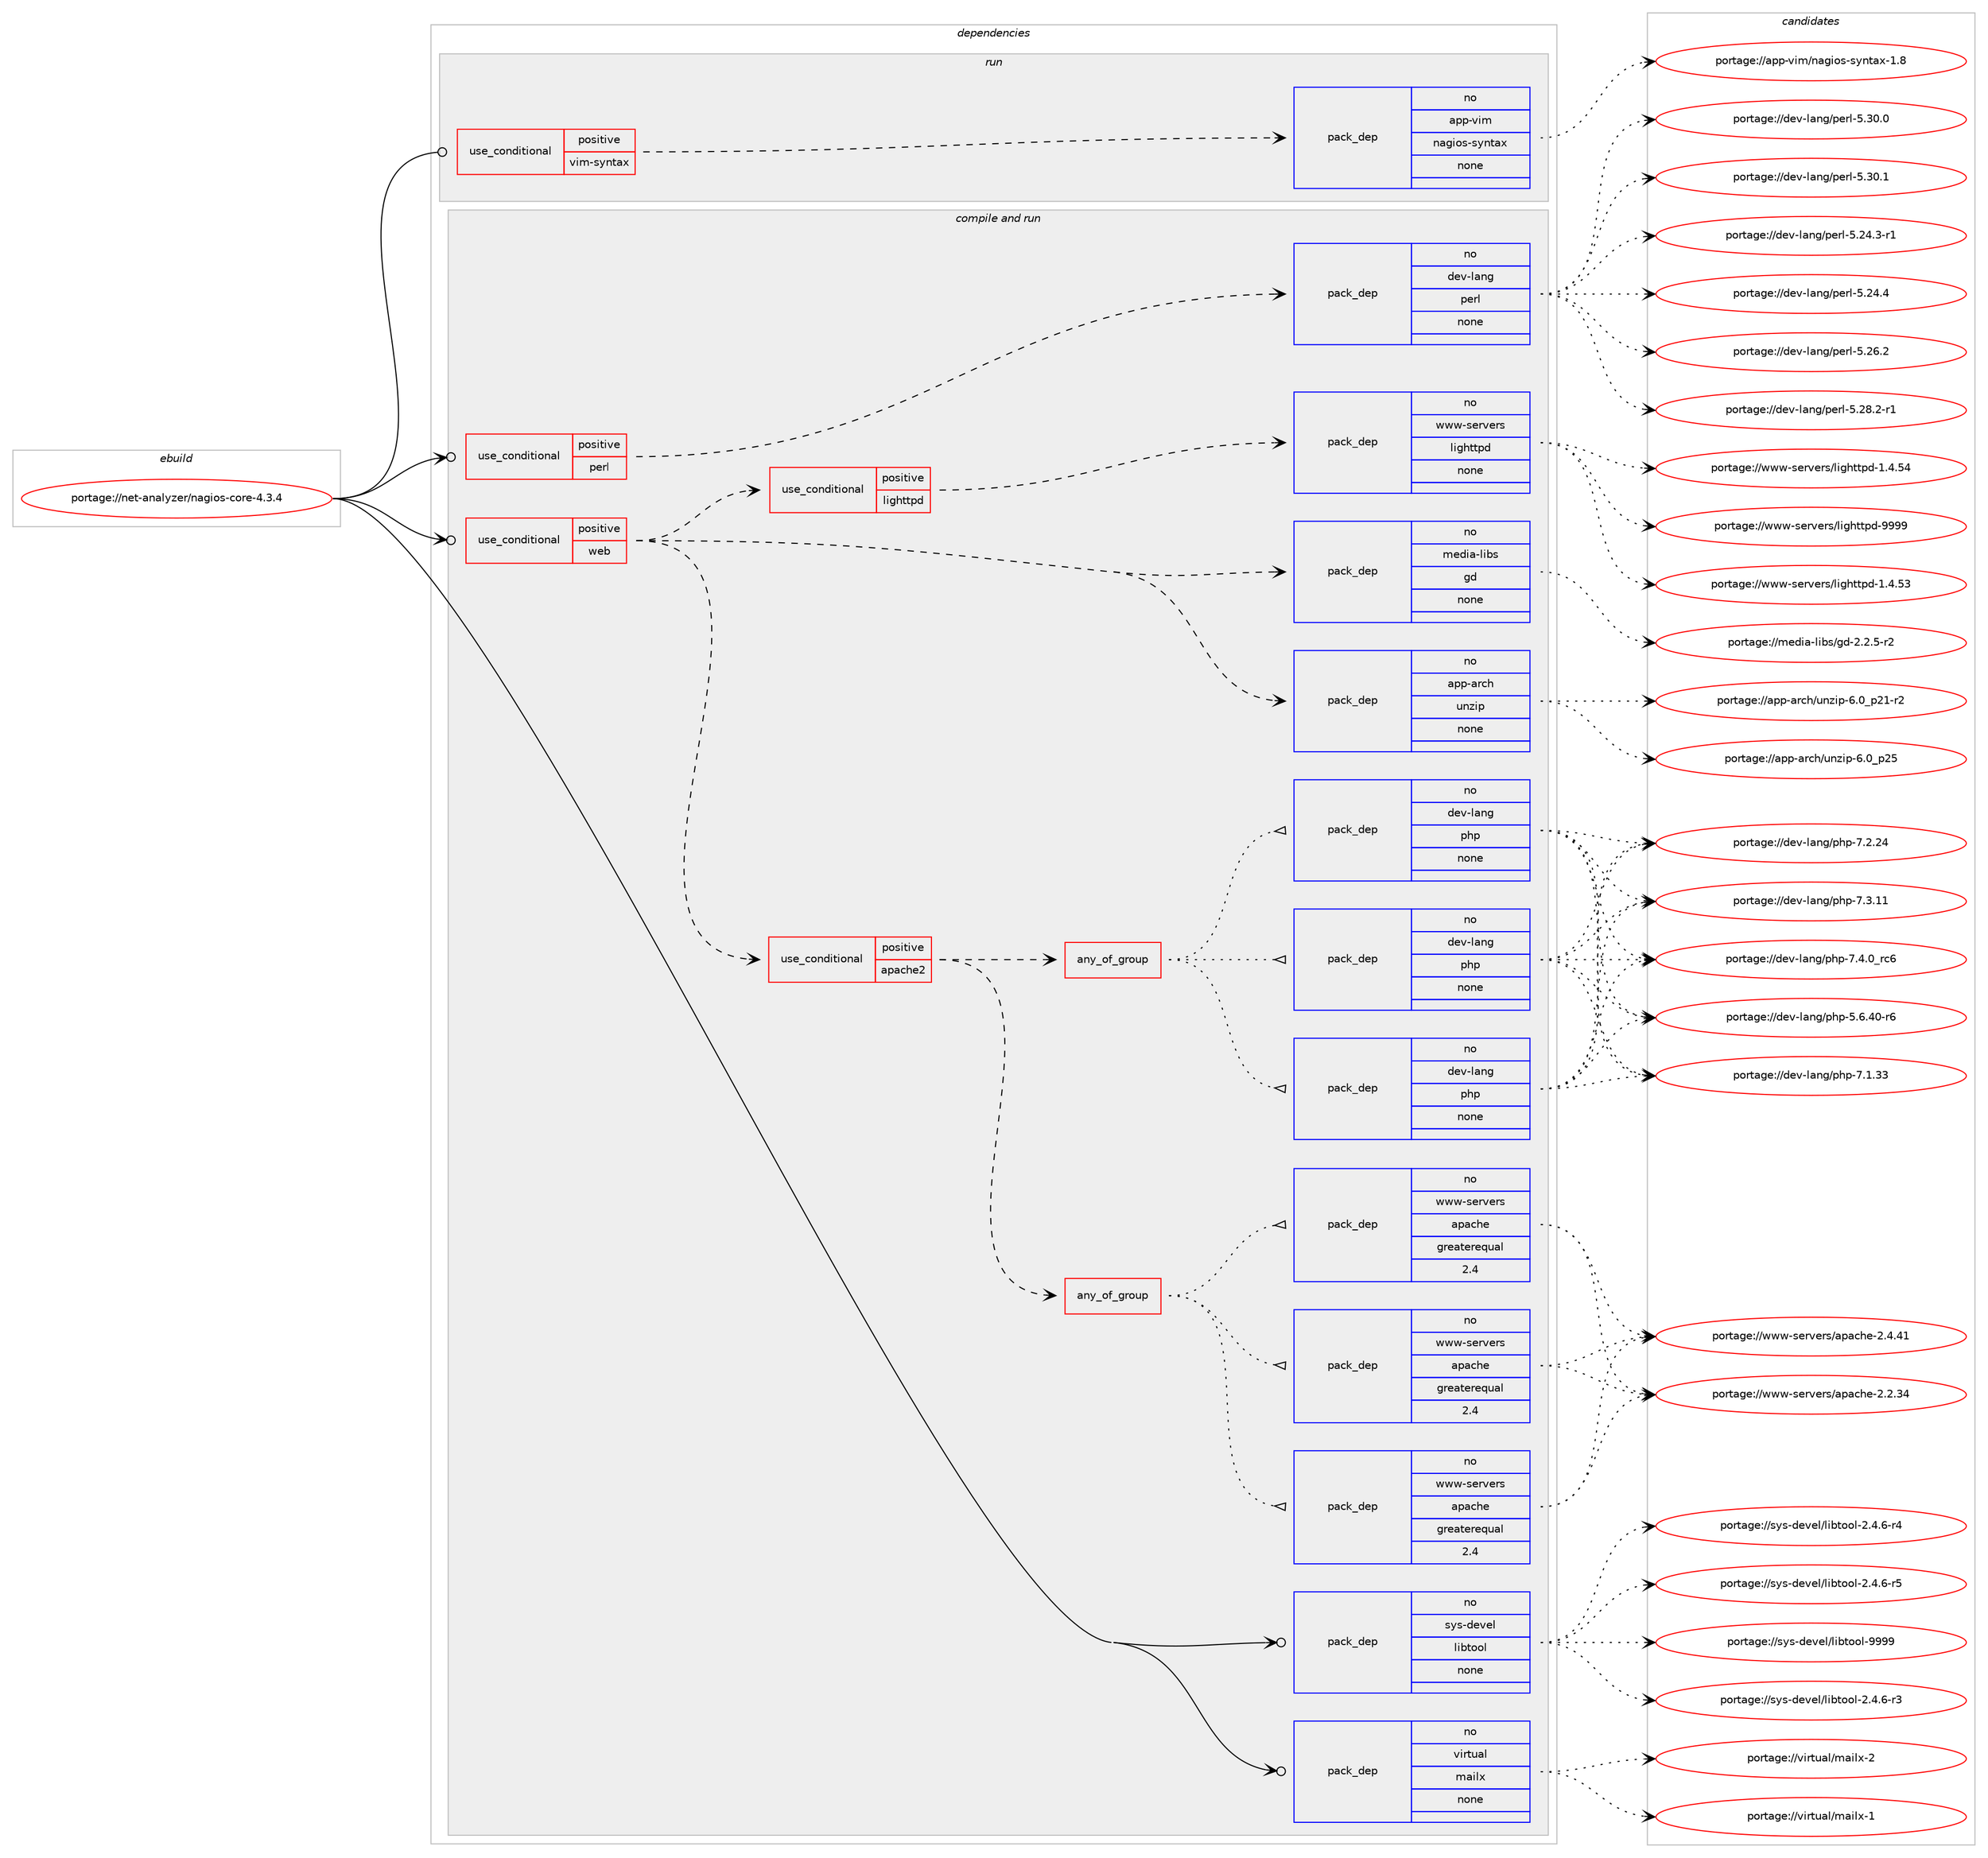 digraph prolog {

# *************
# Graph options
# *************

newrank=true;
concentrate=true;
compound=true;
graph [rankdir=LR,fontname=Helvetica,fontsize=10,ranksep=1.5];#, ranksep=2.5, nodesep=0.2];
edge  [arrowhead=vee];
node  [fontname=Helvetica,fontsize=10];

# **********
# The ebuild
# **********

subgraph cluster_leftcol {
color=gray;
rank=same;
label=<<i>ebuild</i>>;
id [label="portage://net-analyzer/nagios-core-4.3.4", color=red, width=4, href="../net-analyzer/nagios-core-4.3.4.svg"];
}

# ****************
# The dependencies
# ****************

subgraph cluster_midcol {
color=gray;
label=<<i>dependencies</i>>;
subgraph cluster_compile {
fillcolor="#eeeeee";
style=filled;
label=<<i>compile</i>>;
}
subgraph cluster_compileandrun {
fillcolor="#eeeeee";
style=filled;
label=<<i>compile and run</i>>;
subgraph cond86419 {
dependency346780 [label=<<TABLE BORDER="0" CELLBORDER="1" CELLSPACING="0" CELLPADDING="4"><TR><TD ROWSPAN="3" CELLPADDING="10">use_conditional</TD></TR><TR><TD>positive</TD></TR><TR><TD>perl</TD></TR></TABLE>>, shape=none, color=red];
subgraph pack254665 {
dependency346781 [label=<<TABLE BORDER="0" CELLBORDER="1" CELLSPACING="0" CELLPADDING="4" WIDTH="220"><TR><TD ROWSPAN="6" CELLPADDING="30">pack_dep</TD></TR><TR><TD WIDTH="110">no</TD></TR><TR><TD>dev-lang</TD></TR><TR><TD>perl</TD></TR><TR><TD>none</TD></TR><TR><TD></TD></TR></TABLE>>, shape=none, color=blue];
}
dependency346780:e -> dependency346781:w [weight=20,style="dashed",arrowhead="vee"];
}
id:e -> dependency346780:w [weight=20,style="solid",arrowhead="odotvee"];
subgraph cond86420 {
dependency346782 [label=<<TABLE BORDER="0" CELLBORDER="1" CELLSPACING="0" CELLPADDING="4"><TR><TD ROWSPAN="3" CELLPADDING="10">use_conditional</TD></TR><TR><TD>positive</TD></TR><TR><TD>web</TD></TR></TABLE>>, shape=none, color=red];
subgraph pack254666 {
dependency346783 [label=<<TABLE BORDER="0" CELLBORDER="1" CELLSPACING="0" CELLPADDING="4" WIDTH="220"><TR><TD ROWSPAN="6" CELLPADDING="30">pack_dep</TD></TR><TR><TD WIDTH="110">no</TD></TR><TR><TD>app-arch</TD></TR><TR><TD>unzip</TD></TR><TR><TD>none</TD></TR><TR><TD></TD></TR></TABLE>>, shape=none, color=blue];
}
dependency346782:e -> dependency346783:w [weight=20,style="dashed",arrowhead="vee"];
subgraph pack254667 {
dependency346784 [label=<<TABLE BORDER="0" CELLBORDER="1" CELLSPACING="0" CELLPADDING="4" WIDTH="220"><TR><TD ROWSPAN="6" CELLPADDING="30">pack_dep</TD></TR><TR><TD WIDTH="110">no</TD></TR><TR><TD>media-libs</TD></TR><TR><TD>gd</TD></TR><TR><TD>none</TD></TR><TR><TD></TD></TR></TABLE>>, shape=none, color=blue];
}
dependency346782:e -> dependency346784:w [weight=20,style="dashed",arrowhead="vee"];
subgraph cond86421 {
dependency346785 [label=<<TABLE BORDER="0" CELLBORDER="1" CELLSPACING="0" CELLPADDING="4"><TR><TD ROWSPAN="3" CELLPADDING="10">use_conditional</TD></TR><TR><TD>positive</TD></TR><TR><TD>lighttpd</TD></TR></TABLE>>, shape=none, color=red];
subgraph pack254668 {
dependency346786 [label=<<TABLE BORDER="0" CELLBORDER="1" CELLSPACING="0" CELLPADDING="4" WIDTH="220"><TR><TD ROWSPAN="6" CELLPADDING="30">pack_dep</TD></TR><TR><TD WIDTH="110">no</TD></TR><TR><TD>www-servers</TD></TR><TR><TD>lighttpd</TD></TR><TR><TD>none</TD></TR><TR><TD></TD></TR></TABLE>>, shape=none, color=blue];
}
dependency346785:e -> dependency346786:w [weight=20,style="dashed",arrowhead="vee"];
}
dependency346782:e -> dependency346785:w [weight=20,style="dashed",arrowhead="vee"];
subgraph cond86422 {
dependency346787 [label=<<TABLE BORDER="0" CELLBORDER="1" CELLSPACING="0" CELLPADDING="4"><TR><TD ROWSPAN="3" CELLPADDING="10">use_conditional</TD></TR><TR><TD>positive</TD></TR><TR><TD>apache2</TD></TR></TABLE>>, shape=none, color=red];
subgraph any5549 {
dependency346788 [label=<<TABLE BORDER="0" CELLBORDER="1" CELLSPACING="0" CELLPADDING="4"><TR><TD CELLPADDING="10">any_of_group</TD></TR></TABLE>>, shape=none, color=red];subgraph pack254669 {
dependency346789 [label=<<TABLE BORDER="0" CELLBORDER="1" CELLSPACING="0" CELLPADDING="4" WIDTH="220"><TR><TD ROWSPAN="6" CELLPADDING="30">pack_dep</TD></TR><TR><TD WIDTH="110">no</TD></TR><TR><TD>www-servers</TD></TR><TR><TD>apache</TD></TR><TR><TD>greaterequal</TD></TR><TR><TD>2.4</TD></TR></TABLE>>, shape=none, color=blue];
}
dependency346788:e -> dependency346789:w [weight=20,style="dotted",arrowhead="oinv"];
subgraph pack254670 {
dependency346790 [label=<<TABLE BORDER="0" CELLBORDER="1" CELLSPACING="0" CELLPADDING="4" WIDTH="220"><TR><TD ROWSPAN="6" CELLPADDING="30">pack_dep</TD></TR><TR><TD WIDTH="110">no</TD></TR><TR><TD>www-servers</TD></TR><TR><TD>apache</TD></TR><TR><TD>greaterequal</TD></TR><TR><TD>2.4</TD></TR></TABLE>>, shape=none, color=blue];
}
dependency346788:e -> dependency346790:w [weight=20,style="dotted",arrowhead="oinv"];
subgraph pack254671 {
dependency346791 [label=<<TABLE BORDER="0" CELLBORDER="1" CELLSPACING="0" CELLPADDING="4" WIDTH="220"><TR><TD ROWSPAN="6" CELLPADDING="30">pack_dep</TD></TR><TR><TD WIDTH="110">no</TD></TR><TR><TD>www-servers</TD></TR><TR><TD>apache</TD></TR><TR><TD>greaterequal</TD></TR><TR><TD>2.4</TD></TR></TABLE>>, shape=none, color=blue];
}
dependency346788:e -> dependency346791:w [weight=20,style="dotted",arrowhead="oinv"];
}
dependency346787:e -> dependency346788:w [weight=20,style="dashed",arrowhead="vee"];
subgraph any5550 {
dependency346792 [label=<<TABLE BORDER="0" CELLBORDER="1" CELLSPACING="0" CELLPADDING="4"><TR><TD CELLPADDING="10">any_of_group</TD></TR></TABLE>>, shape=none, color=red];subgraph pack254672 {
dependency346793 [label=<<TABLE BORDER="0" CELLBORDER="1" CELLSPACING="0" CELLPADDING="4" WIDTH="220"><TR><TD ROWSPAN="6" CELLPADDING="30">pack_dep</TD></TR><TR><TD WIDTH="110">no</TD></TR><TR><TD>dev-lang</TD></TR><TR><TD>php</TD></TR><TR><TD>none</TD></TR><TR><TD></TD></TR></TABLE>>, shape=none, color=blue];
}
dependency346792:e -> dependency346793:w [weight=20,style="dotted",arrowhead="oinv"];
subgraph pack254673 {
dependency346794 [label=<<TABLE BORDER="0" CELLBORDER="1" CELLSPACING="0" CELLPADDING="4" WIDTH="220"><TR><TD ROWSPAN="6" CELLPADDING="30">pack_dep</TD></TR><TR><TD WIDTH="110">no</TD></TR><TR><TD>dev-lang</TD></TR><TR><TD>php</TD></TR><TR><TD>none</TD></TR><TR><TD></TD></TR></TABLE>>, shape=none, color=blue];
}
dependency346792:e -> dependency346794:w [weight=20,style="dotted",arrowhead="oinv"];
subgraph pack254674 {
dependency346795 [label=<<TABLE BORDER="0" CELLBORDER="1" CELLSPACING="0" CELLPADDING="4" WIDTH="220"><TR><TD ROWSPAN="6" CELLPADDING="30">pack_dep</TD></TR><TR><TD WIDTH="110">no</TD></TR><TR><TD>dev-lang</TD></TR><TR><TD>php</TD></TR><TR><TD>none</TD></TR><TR><TD></TD></TR></TABLE>>, shape=none, color=blue];
}
dependency346792:e -> dependency346795:w [weight=20,style="dotted",arrowhead="oinv"];
}
dependency346787:e -> dependency346792:w [weight=20,style="dashed",arrowhead="vee"];
}
dependency346782:e -> dependency346787:w [weight=20,style="dashed",arrowhead="vee"];
}
id:e -> dependency346782:w [weight=20,style="solid",arrowhead="odotvee"];
subgraph pack254675 {
dependency346796 [label=<<TABLE BORDER="0" CELLBORDER="1" CELLSPACING="0" CELLPADDING="4" WIDTH="220"><TR><TD ROWSPAN="6" CELLPADDING="30">pack_dep</TD></TR><TR><TD WIDTH="110">no</TD></TR><TR><TD>sys-devel</TD></TR><TR><TD>libtool</TD></TR><TR><TD>none</TD></TR><TR><TD></TD></TR></TABLE>>, shape=none, color=blue];
}
id:e -> dependency346796:w [weight=20,style="solid",arrowhead="odotvee"];
subgraph pack254676 {
dependency346797 [label=<<TABLE BORDER="0" CELLBORDER="1" CELLSPACING="0" CELLPADDING="4" WIDTH="220"><TR><TD ROWSPAN="6" CELLPADDING="30">pack_dep</TD></TR><TR><TD WIDTH="110">no</TD></TR><TR><TD>virtual</TD></TR><TR><TD>mailx</TD></TR><TR><TD>none</TD></TR><TR><TD></TD></TR></TABLE>>, shape=none, color=blue];
}
id:e -> dependency346797:w [weight=20,style="solid",arrowhead="odotvee"];
}
subgraph cluster_run {
fillcolor="#eeeeee";
style=filled;
label=<<i>run</i>>;
subgraph cond86423 {
dependency346798 [label=<<TABLE BORDER="0" CELLBORDER="1" CELLSPACING="0" CELLPADDING="4"><TR><TD ROWSPAN="3" CELLPADDING="10">use_conditional</TD></TR><TR><TD>positive</TD></TR><TR><TD>vim-syntax</TD></TR></TABLE>>, shape=none, color=red];
subgraph pack254677 {
dependency346799 [label=<<TABLE BORDER="0" CELLBORDER="1" CELLSPACING="0" CELLPADDING="4" WIDTH="220"><TR><TD ROWSPAN="6" CELLPADDING="30">pack_dep</TD></TR><TR><TD WIDTH="110">no</TD></TR><TR><TD>app-vim</TD></TR><TR><TD>nagios-syntax</TD></TR><TR><TD>none</TD></TR><TR><TD></TD></TR></TABLE>>, shape=none, color=blue];
}
dependency346798:e -> dependency346799:w [weight=20,style="dashed",arrowhead="vee"];
}
id:e -> dependency346798:w [weight=20,style="solid",arrowhead="odot"];
}
}

# **************
# The candidates
# **************

subgraph cluster_choices {
rank=same;
color=gray;
label=<<i>candidates</i>>;

subgraph choice254665 {
color=black;
nodesep=1;
choiceportage100101118451089711010347112101114108455346505246514511449 [label="portage://dev-lang/perl-5.24.3-r1", color=red, width=4,href="../dev-lang/perl-5.24.3-r1.svg"];
choiceportage10010111845108971101034711210111410845534650524652 [label="portage://dev-lang/perl-5.24.4", color=red, width=4,href="../dev-lang/perl-5.24.4.svg"];
choiceportage10010111845108971101034711210111410845534650544650 [label="portage://dev-lang/perl-5.26.2", color=red, width=4,href="../dev-lang/perl-5.26.2.svg"];
choiceportage100101118451089711010347112101114108455346505646504511449 [label="portage://dev-lang/perl-5.28.2-r1", color=red, width=4,href="../dev-lang/perl-5.28.2-r1.svg"];
choiceportage10010111845108971101034711210111410845534651484648 [label="portage://dev-lang/perl-5.30.0", color=red, width=4,href="../dev-lang/perl-5.30.0.svg"];
choiceportage10010111845108971101034711210111410845534651484649 [label="portage://dev-lang/perl-5.30.1", color=red, width=4,href="../dev-lang/perl-5.30.1.svg"];
dependency346781:e -> choiceportage100101118451089711010347112101114108455346505246514511449:w [style=dotted,weight="100"];
dependency346781:e -> choiceportage10010111845108971101034711210111410845534650524652:w [style=dotted,weight="100"];
dependency346781:e -> choiceportage10010111845108971101034711210111410845534650544650:w [style=dotted,weight="100"];
dependency346781:e -> choiceportage100101118451089711010347112101114108455346505646504511449:w [style=dotted,weight="100"];
dependency346781:e -> choiceportage10010111845108971101034711210111410845534651484648:w [style=dotted,weight="100"];
dependency346781:e -> choiceportage10010111845108971101034711210111410845534651484649:w [style=dotted,weight="100"];
}
subgraph choice254666 {
color=black;
nodesep=1;
choiceportage9711211245971149910447117110122105112455446489511250494511450 [label="portage://app-arch/unzip-6.0_p21-r2", color=red, width=4,href="../app-arch/unzip-6.0_p21-r2.svg"];
choiceportage971121124597114991044711711012210511245544648951125053 [label="portage://app-arch/unzip-6.0_p25", color=red, width=4,href="../app-arch/unzip-6.0_p25.svg"];
dependency346783:e -> choiceportage9711211245971149910447117110122105112455446489511250494511450:w [style=dotted,weight="100"];
dependency346783:e -> choiceportage971121124597114991044711711012210511245544648951125053:w [style=dotted,weight="100"];
}
subgraph choice254667 {
color=black;
nodesep=1;
choiceportage109101100105974510810598115471031004550465046534511450 [label="portage://media-libs/gd-2.2.5-r2", color=red, width=4,href="../media-libs/gd-2.2.5-r2.svg"];
dependency346784:e -> choiceportage109101100105974510810598115471031004550465046534511450:w [style=dotted,weight="100"];
}
subgraph choice254668 {
color=black;
nodesep=1;
choiceportage119119119451151011141181011141154710810510310411611611210045494652465351 [label="portage://www-servers/lighttpd-1.4.53", color=red, width=4,href="../www-servers/lighttpd-1.4.53.svg"];
choiceportage119119119451151011141181011141154710810510310411611611210045494652465352 [label="portage://www-servers/lighttpd-1.4.54", color=red, width=4,href="../www-servers/lighttpd-1.4.54.svg"];
choiceportage11911911945115101114118101114115471081051031041161161121004557575757 [label="portage://www-servers/lighttpd-9999", color=red, width=4,href="../www-servers/lighttpd-9999.svg"];
dependency346786:e -> choiceportage119119119451151011141181011141154710810510310411611611210045494652465351:w [style=dotted,weight="100"];
dependency346786:e -> choiceportage119119119451151011141181011141154710810510310411611611210045494652465352:w [style=dotted,weight="100"];
dependency346786:e -> choiceportage11911911945115101114118101114115471081051031041161161121004557575757:w [style=dotted,weight="100"];
}
subgraph choice254669 {
color=black;
nodesep=1;
choiceportage119119119451151011141181011141154797112979910410145504650465152 [label="portage://www-servers/apache-2.2.34", color=red, width=4,href="../www-servers/apache-2.2.34.svg"];
choiceportage119119119451151011141181011141154797112979910410145504652465249 [label="portage://www-servers/apache-2.4.41", color=red, width=4,href="../www-servers/apache-2.4.41.svg"];
dependency346789:e -> choiceportage119119119451151011141181011141154797112979910410145504650465152:w [style=dotted,weight="100"];
dependency346789:e -> choiceportage119119119451151011141181011141154797112979910410145504652465249:w [style=dotted,weight="100"];
}
subgraph choice254670 {
color=black;
nodesep=1;
choiceportage119119119451151011141181011141154797112979910410145504650465152 [label="portage://www-servers/apache-2.2.34", color=red, width=4,href="../www-servers/apache-2.2.34.svg"];
choiceportage119119119451151011141181011141154797112979910410145504652465249 [label="portage://www-servers/apache-2.4.41", color=red, width=4,href="../www-servers/apache-2.4.41.svg"];
dependency346790:e -> choiceportage119119119451151011141181011141154797112979910410145504650465152:w [style=dotted,weight="100"];
dependency346790:e -> choiceportage119119119451151011141181011141154797112979910410145504652465249:w [style=dotted,weight="100"];
}
subgraph choice254671 {
color=black;
nodesep=1;
choiceportage119119119451151011141181011141154797112979910410145504650465152 [label="portage://www-servers/apache-2.2.34", color=red, width=4,href="../www-servers/apache-2.2.34.svg"];
choiceportage119119119451151011141181011141154797112979910410145504652465249 [label="portage://www-servers/apache-2.4.41", color=red, width=4,href="../www-servers/apache-2.4.41.svg"];
dependency346791:e -> choiceportage119119119451151011141181011141154797112979910410145504650465152:w [style=dotted,weight="100"];
dependency346791:e -> choiceportage119119119451151011141181011141154797112979910410145504652465249:w [style=dotted,weight="100"];
}
subgraph choice254672 {
color=black;
nodesep=1;
choiceportage100101118451089711010347112104112455346544652484511454 [label="portage://dev-lang/php-5.6.40-r6", color=red, width=4,href="../dev-lang/php-5.6.40-r6.svg"];
choiceportage10010111845108971101034711210411245554649465151 [label="portage://dev-lang/php-7.1.33", color=red, width=4,href="../dev-lang/php-7.1.33.svg"];
choiceportage10010111845108971101034711210411245554650465052 [label="portage://dev-lang/php-7.2.24", color=red, width=4,href="../dev-lang/php-7.2.24.svg"];
choiceportage10010111845108971101034711210411245554651464949 [label="portage://dev-lang/php-7.3.11", color=red, width=4,href="../dev-lang/php-7.3.11.svg"];
choiceportage100101118451089711010347112104112455546524648951149954 [label="portage://dev-lang/php-7.4.0_rc6", color=red, width=4,href="../dev-lang/php-7.4.0_rc6.svg"];
dependency346793:e -> choiceportage100101118451089711010347112104112455346544652484511454:w [style=dotted,weight="100"];
dependency346793:e -> choiceportage10010111845108971101034711210411245554649465151:w [style=dotted,weight="100"];
dependency346793:e -> choiceportage10010111845108971101034711210411245554650465052:w [style=dotted,weight="100"];
dependency346793:e -> choiceportage10010111845108971101034711210411245554651464949:w [style=dotted,weight="100"];
dependency346793:e -> choiceportage100101118451089711010347112104112455546524648951149954:w [style=dotted,weight="100"];
}
subgraph choice254673 {
color=black;
nodesep=1;
choiceportage100101118451089711010347112104112455346544652484511454 [label="portage://dev-lang/php-5.6.40-r6", color=red, width=4,href="../dev-lang/php-5.6.40-r6.svg"];
choiceportage10010111845108971101034711210411245554649465151 [label="portage://dev-lang/php-7.1.33", color=red, width=4,href="../dev-lang/php-7.1.33.svg"];
choiceportage10010111845108971101034711210411245554650465052 [label="portage://dev-lang/php-7.2.24", color=red, width=4,href="../dev-lang/php-7.2.24.svg"];
choiceportage10010111845108971101034711210411245554651464949 [label="portage://dev-lang/php-7.3.11", color=red, width=4,href="../dev-lang/php-7.3.11.svg"];
choiceportage100101118451089711010347112104112455546524648951149954 [label="portage://dev-lang/php-7.4.0_rc6", color=red, width=4,href="../dev-lang/php-7.4.0_rc6.svg"];
dependency346794:e -> choiceportage100101118451089711010347112104112455346544652484511454:w [style=dotted,weight="100"];
dependency346794:e -> choiceportage10010111845108971101034711210411245554649465151:w [style=dotted,weight="100"];
dependency346794:e -> choiceportage10010111845108971101034711210411245554650465052:w [style=dotted,weight="100"];
dependency346794:e -> choiceportage10010111845108971101034711210411245554651464949:w [style=dotted,weight="100"];
dependency346794:e -> choiceportage100101118451089711010347112104112455546524648951149954:w [style=dotted,weight="100"];
}
subgraph choice254674 {
color=black;
nodesep=1;
choiceportage100101118451089711010347112104112455346544652484511454 [label="portage://dev-lang/php-5.6.40-r6", color=red, width=4,href="../dev-lang/php-5.6.40-r6.svg"];
choiceportage10010111845108971101034711210411245554649465151 [label="portage://dev-lang/php-7.1.33", color=red, width=4,href="../dev-lang/php-7.1.33.svg"];
choiceportage10010111845108971101034711210411245554650465052 [label="portage://dev-lang/php-7.2.24", color=red, width=4,href="../dev-lang/php-7.2.24.svg"];
choiceportage10010111845108971101034711210411245554651464949 [label="portage://dev-lang/php-7.3.11", color=red, width=4,href="../dev-lang/php-7.3.11.svg"];
choiceportage100101118451089711010347112104112455546524648951149954 [label="portage://dev-lang/php-7.4.0_rc6", color=red, width=4,href="../dev-lang/php-7.4.0_rc6.svg"];
dependency346795:e -> choiceportage100101118451089711010347112104112455346544652484511454:w [style=dotted,weight="100"];
dependency346795:e -> choiceportage10010111845108971101034711210411245554649465151:w [style=dotted,weight="100"];
dependency346795:e -> choiceportage10010111845108971101034711210411245554650465052:w [style=dotted,weight="100"];
dependency346795:e -> choiceportage10010111845108971101034711210411245554651464949:w [style=dotted,weight="100"];
dependency346795:e -> choiceportage100101118451089711010347112104112455546524648951149954:w [style=dotted,weight="100"];
}
subgraph choice254675 {
color=black;
nodesep=1;
choiceportage1151211154510010111810110847108105981161111111084550465246544511451 [label="portage://sys-devel/libtool-2.4.6-r3", color=red, width=4,href="../sys-devel/libtool-2.4.6-r3.svg"];
choiceportage1151211154510010111810110847108105981161111111084550465246544511452 [label="portage://sys-devel/libtool-2.4.6-r4", color=red, width=4,href="../sys-devel/libtool-2.4.6-r4.svg"];
choiceportage1151211154510010111810110847108105981161111111084550465246544511453 [label="portage://sys-devel/libtool-2.4.6-r5", color=red, width=4,href="../sys-devel/libtool-2.4.6-r5.svg"];
choiceportage1151211154510010111810110847108105981161111111084557575757 [label="portage://sys-devel/libtool-9999", color=red, width=4,href="../sys-devel/libtool-9999.svg"];
dependency346796:e -> choiceportage1151211154510010111810110847108105981161111111084550465246544511451:w [style=dotted,weight="100"];
dependency346796:e -> choiceportage1151211154510010111810110847108105981161111111084550465246544511452:w [style=dotted,weight="100"];
dependency346796:e -> choiceportage1151211154510010111810110847108105981161111111084550465246544511453:w [style=dotted,weight="100"];
dependency346796:e -> choiceportage1151211154510010111810110847108105981161111111084557575757:w [style=dotted,weight="100"];
}
subgraph choice254676 {
color=black;
nodesep=1;
choiceportage1181051141161179710847109971051081204549 [label="portage://virtual/mailx-1", color=red, width=4,href="../virtual/mailx-1.svg"];
choiceportage1181051141161179710847109971051081204550 [label="portage://virtual/mailx-2", color=red, width=4,href="../virtual/mailx-2.svg"];
dependency346797:e -> choiceportage1181051141161179710847109971051081204549:w [style=dotted,weight="100"];
dependency346797:e -> choiceportage1181051141161179710847109971051081204550:w [style=dotted,weight="100"];
}
subgraph choice254677 {
color=black;
nodesep=1;
choiceportage97112112451181051094711097103105111115451151211101169712045494656 [label="portage://app-vim/nagios-syntax-1.8", color=red, width=4,href="../app-vim/nagios-syntax-1.8.svg"];
dependency346799:e -> choiceportage97112112451181051094711097103105111115451151211101169712045494656:w [style=dotted,weight="100"];
}
}

}
